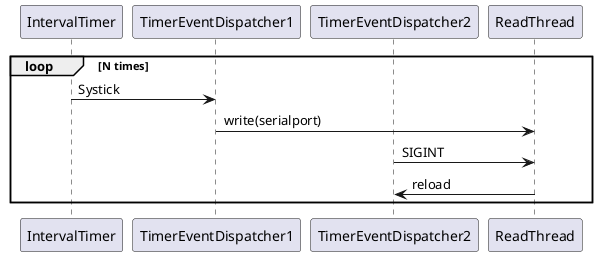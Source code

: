 @startuml
participant IntervalTimer
participant TimerEventDispatcher1
participant TimerEventDispatcher2
participant ReadThread
loop N times
    IntervalTimer -> TimerEventDispatcher1 : Systick
    TimerEventDispatcher1 -> ReadThread : write(serialport)
    TimerEventDispatcher2 -> ReadThread : SIGINT
    TimerEventDispatcher2 <- ReadThread : reload
end
@enduml